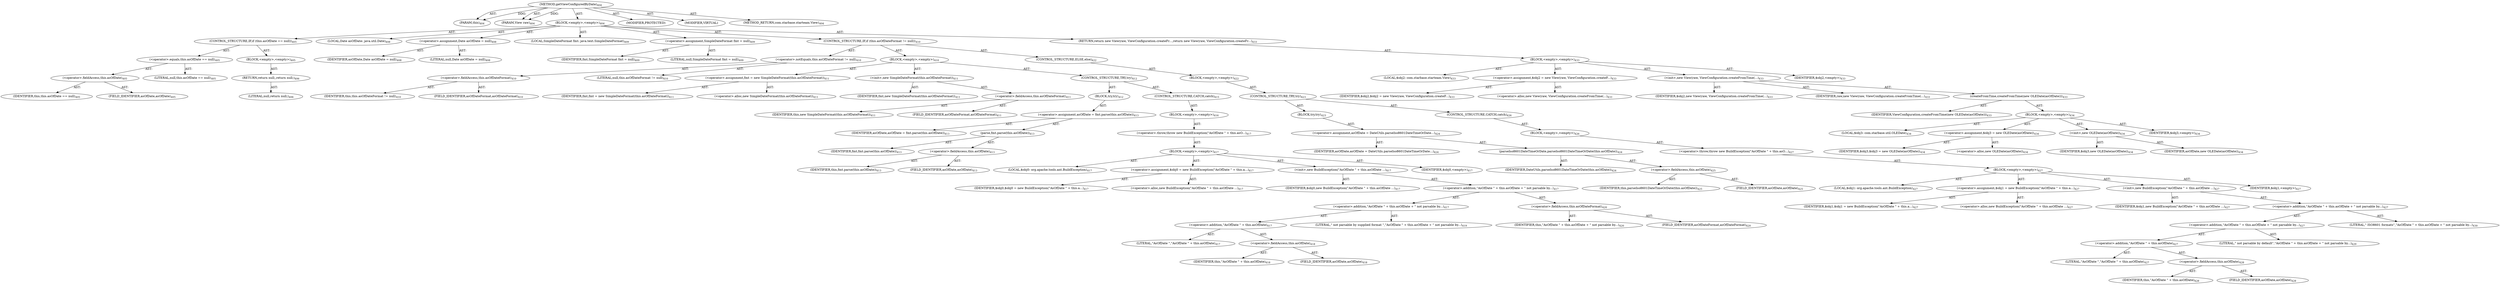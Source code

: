 digraph "getViewConfiguredByDate" {  
"111669149710" [label = <(METHOD,getViewConfiguredByDate)<SUB>404</SUB>> ]
"115964117004" [label = <(PARAM,this)<SUB>404</SUB>> ]
"115964117037" [label = <(PARAM,View raw)<SUB>404</SUB>> ]
"25769803796" [label = <(BLOCK,&lt;empty&gt;,&lt;empty&gt;)<SUB>404</SUB>> ]
"47244640262" [label = <(CONTROL_STRUCTURE,IF,if (this.asOfDate == null))<SUB>405</SUB>> ]
"30064771116" [label = <(&lt;operator&gt;.equals,this.asOfDate == null)<SUB>405</SUB>> ]
"30064771117" [label = <(&lt;operator&gt;.fieldAccess,this.asOfDate)<SUB>405</SUB>> ]
"68719476754" [label = <(IDENTIFIER,this,this.asOfDate == null)<SUB>405</SUB>> ]
"55834574866" [label = <(FIELD_IDENTIFIER,asOfDate,asOfDate)<SUB>405</SUB>> ]
"90194313224" [label = <(LITERAL,null,this.asOfDate == null)<SUB>405</SUB>> ]
"25769803797" [label = <(BLOCK,&lt;empty&gt;,&lt;empty&gt;)<SUB>405</SUB>> ]
"146028888069" [label = <(RETURN,return null;,return null;)<SUB>406</SUB>> ]
"90194313225" [label = <(LITERAL,null,return null;)<SUB>406</SUB>> ]
"94489280512" [label = <(LOCAL,Date asOfDate: java.util.Date)<SUB>408</SUB>> ]
"30064771118" [label = <(&lt;operator&gt;.assignment,Date asOfDate = null)<SUB>408</SUB>> ]
"68719476845" [label = <(IDENTIFIER,asOfDate,Date asOfDate = null)<SUB>408</SUB>> ]
"90194313226" [label = <(LITERAL,null,Date asOfDate = null)<SUB>408</SUB>> ]
"94489280513" [label = <(LOCAL,SimpleDateFormat fmt: java.text.SimpleDateFormat)<SUB>409</SUB>> ]
"30064771119" [label = <(&lt;operator&gt;.assignment,SimpleDateFormat fmt = null)<SUB>409</SUB>> ]
"68719476846" [label = <(IDENTIFIER,fmt,SimpleDateFormat fmt = null)<SUB>409</SUB>> ]
"90194313227" [label = <(LITERAL,null,SimpleDateFormat fmt = null)<SUB>409</SUB>> ]
"47244640263" [label = <(CONTROL_STRUCTURE,IF,if (this.asOfDateFormat != null))<SUB>410</SUB>> ]
"30064771120" [label = <(&lt;operator&gt;.notEquals,this.asOfDateFormat != null)<SUB>410</SUB>> ]
"30064771121" [label = <(&lt;operator&gt;.fieldAccess,this.asOfDateFormat)<SUB>410</SUB>> ]
"68719476755" [label = <(IDENTIFIER,this,this.asOfDateFormat != null)<SUB>410</SUB>> ]
"55834574867" [label = <(FIELD_IDENTIFIER,asOfDateFormat,asOfDateFormat)<SUB>410</SUB>> ]
"90194313228" [label = <(LITERAL,null,this.asOfDateFormat != null)<SUB>410</SUB>> ]
"25769803798" [label = <(BLOCK,&lt;empty&gt;,&lt;empty&gt;)<SUB>410</SUB>> ]
"30064771122" [label = <(&lt;operator&gt;.assignment,fmt = new SimpleDateFormat(this.asOfDateFormat))<SUB>411</SUB>> ]
"68719476847" [label = <(IDENTIFIER,fmt,fmt = new SimpleDateFormat(this.asOfDateFormat))<SUB>411</SUB>> ]
"30064771123" [label = <(&lt;operator&gt;.alloc,new SimpleDateFormat(this.asOfDateFormat))<SUB>411</SUB>> ]
"30064771124" [label = <(&lt;init&gt;,new SimpleDateFormat(this.asOfDateFormat))<SUB>411</SUB>> ]
"68719476848" [label = <(IDENTIFIER,fmt,new SimpleDateFormat(this.asOfDateFormat))<SUB>411</SUB>> ]
"30064771125" [label = <(&lt;operator&gt;.fieldAccess,this.asOfDateFormat)<SUB>411</SUB>> ]
"68719476756" [label = <(IDENTIFIER,this,new SimpleDateFormat(this.asOfDateFormat))<SUB>411</SUB>> ]
"55834574868" [label = <(FIELD_IDENTIFIER,asOfDateFormat,asOfDateFormat)<SUB>411</SUB>> ]
"47244640264" [label = <(CONTROL_STRUCTURE,TRY,try)<SUB>412</SUB>> ]
"25769803799" [label = <(BLOCK,try,try)<SUB>412</SUB>> ]
"30064771126" [label = <(&lt;operator&gt;.assignment,asOfDate = fmt.parse(this.asOfDate))<SUB>413</SUB>> ]
"68719476849" [label = <(IDENTIFIER,asOfDate,asOfDate = fmt.parse(this.asOfDate))<SUB>413</SUB>> ]
"30064771127" [label = <(parse,fmt.parse(this.asOfDate))<SUB>413</SUB>> ]
"68719476850" [label = <(IDENTIFIER,fmt,fmt.parse(this.asOfDate))<SUB>413</SUB>> ]
"30064771128" [label = <(&lt;operator&gt;.fieldAccess,this.asOfDate)<SUB>413</SUB>> ]
"68719476757" [label = <(IDENTIFIER,this,fmt.parse(this.asOfDate))<SUB>413</SUB>> ]
"55834574869" [label = <(FIELD_IDENTIFIER,asOfDate,asOfDate)<SUB>413</SUB>> ]
"47244640265" [label = <(CONTROL_STRUCTURE,CATCH,catch)<SUB>415</SUB>> ]
"25769803800" [label = <(BLOCK,&lt;empty&gt;,&lt;empty&gt;)<SUB>416</SUB>> ]
"30064771129" [label = <(&lt;operator&gt;.throw,throw new BuildException(&quot;AsOfDate &quot; + this.asO...)<SUB>417</SUB>> ]
"25769803801" [label = <(BLOCK,&lt;empty&gt;,&lt;empty&gt;)<SUB>417</SUB>> ]
"94489280514" [label = <(LOCAL,$obj0: org.apache.tools.ant.BuildException)<SUB>417</SUB>> ]
"30064771130" [label = <(&lt;operator&gt;.assignment,$obj0 = new BuildException(&quot;AsOfDate &quot; + this.a...)<SUB>417</SUB>> ]
"68719476851" [label = <(IDENTIFIER,$obj0,$obj0 = new BuildException(&quot;AsOfDate &quot; + this.a...)<SUB>417</SUB>> ]
"30064771131" [label = <(&lt;operator&gt;.alloc,new BuildException(&quot;AsOfDate &quot; + this.asOfDate ...)<SUB>417</SUB>> ]
"30064771132" [label = <(&lt;init&gt;,new BuildException(&quot;AsOfDate &quot; + this.asOfDate ...)<SUB>417</SUB>> ]
"68719476852" [label = <(IDENTIFIER,$obj0,new BuildException(&quot;AsOfDate &quot; + this.asOfDate ...)<SUB>417</SUB>> ]
"30064771133" [label = <(&lt;operator&gt;.addition,&quot;AsOfDate &quot; + this.asOfDate + &quot; not parsable by...)<SUB>417</SUB>> ]
"30064771134" [label = <(&lt;operator&gt;.addition,&quot;AsOfDate &quot; + this.asOfDate + &quot; not parsable by...)<SUB>417</SUB>> ]
"30064771135" [label = <(&lt;operator&gt;.addition,&quot;AsOfDate &quot; + this.asOfDate)<SUB>417</SUB>> ]
"90194313229" [label = <(LITERAL,&quot;AsOfDate &quot;,&quot;AsOfDate &quot; + this.asOfDate)<SUB>417</SUB>> ]
"30064771136" [label = <(&lt;operator&gt;.fieldAccess,this.asOfDate)<SUB>418</SUB>> ]
"68719476758" [label = <(IDENTIFIER,this,&quot;AsOfDate &quot; + this.asOfDate)<SUB>418</SUB>> ]
"55834574870" [label = <(FIELD_IDENTIFIER,asOfDate,asOfDate)<SUB>418</SUB>> ]
"90194313230" [label = <(LITERAL,&quot; not parsable by supplied format &quot;,&quot;AsOfDate &quot; + this.asOfDate + &quot; not parsable by...)<SUB>419</SUB>> ]
"30064771137" [label = <(&lt;operator&gt;.fieldAccess,this.asOfDateFormat)<SUB>420</SUB>> ]
"68719476759" [label = <(IDENTIFIER,this,&quot;AsOfDate &quot; + this.asOfDate + &quot; not parsable by...)<SUB>420</SUB>> ]
"55834574871" [label = <(FIELD_IDENTIFIER,asOfDateFormat,asOfDateFormat)<SUB>420</SUB>> ]
"68719476853" [label = <(IDENTIFIER,$obj0,&lt;empty&gt;)<SUB>417</SUB>> ]
"47244640266" [label = <(CONTROL_STRUCTURE,ELSE,else)<SUB>422</SUB>> ]
"25769803802" [label = <(BLOCK,&lt;empty&gt;,&lt;empty&gt;)<SUB>422</SUB>> ]
"47244640267" [label = <(CONTROL_STRUCTURE,TRY,try)<SUB>423</SUB>> ]
"25769803803" [label = <(BLOCK,try,try)<SUB>423</SUB>> ]
"30064771138" [label = <(&lt;operator&gt;.assignment,asOfDate = DateUtils.parseIso8601DateTimeOrDate...)<SUB>424</SUB>> ]
"68719476854" [label = <(IDENTIFIER,asOfDate,asOfDate = DateUtils.parseIso8601DateTimeOrDate...)<SUB>424</SUB>> ]
"30064771139" [label = <(parseIso8601DateTimeOrDate,parseIso8601DateTimeOrDate(this.asOfDate))<SUB>424</SUB>> ]
"68719476855" [label = <(IDENTIFIER,DateUtils,parseIso8601DateTimeOrDate(this.asOfDate))<SUB>424</SUB>> ]
"30064771140" [label = <(&lt;operator&gt;.fieldAccess,this.asOfDate)<SUB>425</SUB>> ]
"68719476760" [label = <(IDENTIFIER,this,parseIso8601DateTimeOrDate(this.asOfDate))<SUB>425</SUB>> ]
"55834574872" [label = <(FIELD_IDENTIFIER,asOfDate,asOfDate)<SUB>425</SUB>> ]
"47244640268" [label = <(CONTROL_STRUCTURE,CATCH,catch)<SUB>426</SUB>> ]
"25769803804" [label = <(BLOCK,&lt;empty&gt;,&lt;empty&gt;)<SUB>426</SUB>> ]
"30064771141" [label = <(&lt;operator&gt;.throw,throw new BuildException(&quot;AsOfDate &quot; + this.asO...)<SUB>427</SUB>> ]
"25769803805" [label = <(BLOCK,&lt;empty&gt;,&lt;empty&gt;)<SUB>427</SUB>> ]
"94489280515" [label = <(LOCAL,$obj1: org.apache.tools.ant.BuildException)<SUB>427</SUB>> ]
"30064771142" [label = <(&lt;operator&gt;.assignment,$obj1 = new BuildException(&quot;AsOfDate &quot; + this.a...)<SUB>427</SUB>> ]
"68719476856" [label = <(IDENTIFIER,$obj1,$obj1 = new BuildException(&quot;AsOfDate &quot; + this.a...)<SUB>427</SUB>> ]
"30064771143" [label = <(&lt;operator&gt;.alloc,new BuildException(&quot;AsOfDate &quot; + this.asOfDate ...)<SUB>427</SUB>> ]
"30064771144" [label = <(&lt;init&gt;,new BuildException(&quot;AsOfDate &quot; + this.asOfDate ...)<SUB>427</SUB>> ]
"68719476857" [label = <(IDENTIFIER,$obj1,new BuildException(&quot;AsOfDate &quot; + this.asOfDate ...)<SUB>427</SUB>> ]
"30064771145" [label = <(&lt;operator&gt;.addition,&quot;AsOfDate &quot; + this.asOfDate + &quot; not parsable by...)<SUB>427</SUB>> ]
"30064771146" [label = <(&lt;operator&gt;.addition,&quot;AsOfDate &quot; + this.asOfDate + &quot; not parsable by...)<SUB>427</SUB>> ]
"30064771147" [label = <(&lt;operator&gt;.addition,&quot;AsOfDate &quot; + this.asOfDate)<SUB>427</SUB>> ]
"90194313231" [label = <(LITERAL,&quot;AsOfDate &quot;,&quot;AsOfDate &quot; + this.asOfDate)<SUB>427</SUB>> ]
"30064771148" [label = <(&lt;operator&gt;.fieldAccess,this.asOfDate)<SUB>428</SUB>> ]
"68719476761" [label = <(IDENTIFIER,this,&quot;AsOfDate &quot; + this.asOfDate)<SUB>428</SUB>> ]
"55834574873" [label = <(FIELD_IDENTIFIER,asOfDate,asOfDate)<SUB>428</SUB>> ]
"90194313232" [label = <(LITERAL,&quot; not parsable by default&quot;,&quot;AsOfDate &quot; + this.asOfDate + &quot; not parsable by...)<SUB>429</SUB>> ]
"90194313233" [label = <(LITERAL,&quot; ISO8601 formats&quot;,&quot;AsOfDate &quot; + this.asOfDate + &quot; not parsable by...)<SUB>430</SUB>> ]
"68719476858" [label = <(IDENTIFIER,$obj1,&lt;empty&gt;)<SUB>427</SUB>> ]
"146028888070" [label = <(RETURN,return new View(raw, ViewConfiguration.createFr...,return new View(raw, ViewConfiguration.createFr...)<SUB>433</SUB>> ]
"25769803806" [label = <(BLOCK,&lt;empty&gt;,&lt;empty&gt;)<SUB>433</SUB>> ]
"94489280516" [label = <(LOCAL,$obj2: com.starbase.starteam.View)<SUB>433</SUB>> ]
"30064771149" [label = <(&lt;operator&gt;.assignment,$obj2 = new View(raw, ViewConfiguration.createF...)<SUB>433</SUB>> ]
"68719476859" [label = <(IDENTIFIER,$obj2,$obj2 = new View(raw, ViewConfiguration.createF...)<SUB>433</SUB>> ]
"30064771150" [label = <(&lt;operator&gt;.alloc,new View(raw, ViewConfiguration.createFromTime(...)<SUB>433</SUB>> ]
"30064771151" [label = <(&lt;init&gt;,new View(raw, ViewConfiguration.createFromTime(...)<SUB>433</SUB>> ]
"68719476860" [label = <(IDENTIFIER,$obj2,new View(raw, ViewConfiguration.createFromTime(...)<SUB>433</SUB>> ]
"68719476861" [label = <(IDENTIFIER,raw,new View(raw, ViewConfiguration.createFromTime(...)<SUB>433</SUB>> ]
"30064771152" [label = <(createFromTime,createFromTime(new OLEDate(asOfDate)))<SUB>433</SUB>> ]
"68719476862" [label = <(IDENTIFIER,ViewConfiguration,createFromTime(new OLEDate(asOfDate)))<SUB>433</SUB>> ]
"25769803807" [label = <(BLOCK,&lt;empty&gt;,&lt;empty&gt;)<SUB>434</SUB>> ]
"94489280517" [label = <(LOCAL,$obj3: com.starbase.util.OLEDate)<SUB>434</SUB>> ]
"30064771153" [label = <(&lt;operator&gt;.assignment,$obj3 = new OLEDate(asOfDate))<SUB>434</SUB>> ]
"68719476863" [label = <(IDENTIFIER,$obj3,$obj3 = new OLEDate(asOfDate))<SUB>434</SUB>> ]
"30064771154" [label = <(&lt;operator&gt;.alloc,new OLEDate(asOfDate))<SUB>434</SUB>> ]
"30064771155" [label = <(&lt;init&gt;,new OLEDate(asOfDate))<SUB>434</SUB>> ]
"68719476864" [label = <(IDENTIFIER,$obj3,new OLEDate(asOfDate))<SUB>434</SUB>> ]
"68719476865" [label = <(IDENTIFIER,asOfDate,new OLEDate(asOfDate))<SUB>434</SUB>> ]
"68719476866" [label = <(IDENTIFIER,$obj3,&lt;empty&gt;)<SUB>434</SUB>> ]
"68719476867" [label = <(IDENTIFIER,$obj2,&lt;empty&gt;)<SUB>433</SUB>> ]
"133143986219" [label = <(MODIFIER,PROTECTED)> ]
"133143986220" [label = <(MODIFIER,VIRTUAL)> ]
"128849018894" [label = <(METHOD_RETURN,com.starbase.starteam.View)<SUB>404</SUB>> ]
  "111669149710" -> "115964117004"  [ label = "AST: "] 
  "111669149710" -> "115964117037"  [ label = "AST: "] 
  "111669149710" -> "25769803796"  [ label = "AST: "] 
  "111669149710" -> "133143986219"  [ label = "AST: "] 
  "111669149710" -> "133143986220"  [ label = "AST: "] 
  "111669149710" -> "128849018894"  [ label = "AST: "] 
  "25769803796" -> "47244640262"  [ label = "AST: "] 
  "25769803796" -> "94489280512"  [ label = "AST: "] 
  "25769803796" -> "30064771118"  [ label = "AST: "] 
  "25769803796" -> "94489280513"  [ label = "AST: "] 
  "25769803796" -> "30064771119"  [ label = "AST: "] 
  "25769803796" -> "47244640263"  [ label = "AST: "] 
  "25769803796" -> "146028888070"  [ label = "AST: "] 
  "47244640262" -> "30064771116"  [ label = "AST: "] 
  "47244640262" -> "25769803797"  [ label = "AST: "] 
  "30064771116" -> "30064771117"  [ label = "AST: "] 
  "30064771116" -> "90194313224"  [ label = "AST: "] 
  "30064771117" -> "68719476754"  [ label = "AST: "] 
  "30064771117" -> "55834574866"  [ label = "AST: "] 
  "25769803797" -> "146028888069"  [ label = "AST: "] 
  "146028888069" -> "90194313225"  [ label = "AST: "] 
  "30064771118" -> "68719476845"  [ label = "AST: "] 
  "30064771118" -> "90194313226"  [ label = "AST: "] 
  "30064771119" -> "68719476846"  [ label = "AST: "] 
  "30064771119" -> "90194313227"  [ label = "AST: "] 
  "47244640263" -> "30064771120"  [ label = "AST: "] 
  "47244640263" -> "25769803798"  [ label = "AST: "] 
  "47244640263" -> "47244640266"  [ label = "AST: "] 
  "30064771120" -> "30064771121"  [ label = "AST: "] 
  "30064771120" -> "90194313228"  [ label = "AST: "] 
  "30064771121" -> "68719476755"  [ label = "AST: "] 
  "30064771121" -> "55834574867"  [ label = "AST: "] 
  "25769803798" -> "30064771122"  [ label = "AST: "] 
  "25769803798" -> "30064771124"  [ label = "AST: "] 
  "25769803798" -> "47244640264"  [ label = "AST: "] 
  "30064771122" -> "68719476847"  [ label = "AST: "] 
  "30064771122" -> "30064771123"  [ label = "AST: "] 
  "30064771124" -> "68719476848"  [ label = "AST: "] 
  "30064771124" -> "30064771125"  [ label = "AST: "] 
  "30064771125" -> "68719476756"  [ label = "AST: "] 
  "30064771125" -> "55834574868"  [ label = "AST: "] 
  "47244640264" -> "25769803799"  [ label = "AST: "] 
  "47244640264" -> "47244640265"  [ label = "AST: "] 
  "25769803799" -> "30064771126"  [ label = "AST: "] 
  "30064771126" -> "68719476849"  [ label = "AST: "] 
  "30064771126" -> "30064771127"  [ label = "AST: "] 
  "30064771127" -> "68719476850"  [ label = "AST: "] 
  "30064771127" -> "30064771128"  [ label = "AST: "] 
  "30064771128" -> "68719476757"  [ label = "AST: "] 
  "30064771128" -> "55834574869"  [ label = "AST: "] 
  "47244640265" -> "25769803800"  [ label = "AST: "] 
  "25769803800" -> "30064771129"  [ label = "AST: "] 
  "30064771129" -> "25769803801"  [ label = "AST: "] 
  "25769803801" -> "94489280514"  [ label = "AST: "] 
  "25769803801" -> "30064771130"  [ label = "AST: "] 
  "25769803801" -> "30064771132"  [ label = "AST: "] 
  "25769803801" -> "68719476853"  [ label = "AST: "] 
  "30064771130" -> "68719476851"  [ label = "AST: "] 
  "30064771130" -> "30064771131"  [ label = "AST: "] 
  "30064771132" -> "68719476852"  [ label = "AST: "] 
  "30064771132" -> "30064771133"  [ label = "AST: "] 
  "30064771133" -> "30064771134"  [ label = "AST: "] 
  "30064771133" -> "30064771137"  [ label = "AST: "] 
  "30064771134" -> "30064771135"  [ label = "AST: "] 
  "30064771134" -> "90194313230"  [ label = "AST: "] 
  "30064771135" -> "90194313229"  [ label = "AST: "] 
  "30064771135" -> "30064771136"  [ label = "AST: "] 
  "30064771136" -> "68719476758"  [ label = "AST: "] 
  "30064771136" -> "55834574870"  [ label = "AST: "] 
  "30064771137" -> "68719476759"  [ label = "AST: "] 
  "30064771137" -> "55834574871"  [ label = "AST: "] 
  "47244640266" -> "25769803802"  [ label = "AST: "] 
  "25769803802" -> "47244640267"  [ label = "AST: "] 
  "47244640267" -> "25769803803"  [ label = "AST: "] 
  "47244640267" -> "47244640268"  [ label = "AST: "] 
  "25769803803" -> "30064771138"  [ label = "AST: "] 
  "30064771138" -> "68719476854"  [ label = "AST: "] 
  "30064771138" -> "30064771139"  [ label = "AST: "] 
  "30064771139" -> "68719476855"  [ label = "AST: "] 
  "30064771139" -> "30064771140"  [ label = "AST: "] 
  "30064771140" -> "68719476760"  [ label = "AST: "] 
  "30064771140" -> "55834574872"  [ label = "AST: "] 
  "47244640268" -> "25769803804"  [ label = "AST: "] 
  "25769803804" -> "30064771141"  [ label = "AST: "] 
  "30064771141" -> "25769803805"  [ label = "AST: "] 
  "25769803805" -> "94489280515"  [ label = "AST: "] 
  "25769803805" -> "30064771142"  [ label = "AST: "] 
  "25769803805" -> "30064771144"  [ label = "AST: "] 
  "25769803805" -> "68719476858"  [ label = "AST: "] 
  "30064771142" -> "68719476856"  [ label = "AST: "] 
  "30064771142" -> "30064771143"  [ label = "AST: "] 
  "30064771144" -> "68719476857"  [ label = "AST: "] 
  "30064771144" -> "30064771145"  [ label = "AST: "] 
  "30064771145" -> "30064771146"  [ label = "AST: "] 
  "30064771145" -> "90194313233"  [ label = "AST: "] 
  "30064771146" -> "30064771147"  [ label = "AST: "] 
  "30064771146" -> "90194313232"  [ label = "AST: "] 
  "30064771147" -> "90194313231"  [ label = "AST: "] 
  "30064771147" -> "30064771148"  [ label = "AST: "] 
  "30064771148" -> "68719476761"  [ label = "AST: "] 
  "30064771148" -> "55834574873"  [ label = "AST: "] 
  "146028888070" -> "25769803806"  [ label = "AST: "] 
  "25769803806" -> "94489280516"  [ label = "AST: "] 
  "25769803806" -> "30064771149"  [ label = "AST: "] 
  "25769803806" -> "30064771151"  [ label = "AST: "] 
  "25769803806" -> "68719476867"  [ label = "AST: "] 
  "30064771149" -> "68719476859"  [ label = "AST: "] 
  "30064771149" -> "30064771150"  [ label = "AST: "] 
  "30064771151" -> "68719476860"  [ label = "AST: "] 
  "30064771151" -> "68719476861"  [ label = "AST: "] 
  "30064771151" -> "30064771152"  [ label = "AST: "] 
  "30064771152" -> "68719476862"  [ label = "AST: "] 
  "30064771152" -> "25769803807"  [ label = "AST: "] 
  "25769803807" -> "94489280517"  [ label = "AST: "] 
  "25769803807" -> "30064771153"  [ label = "AST: "] 
  "25769803807" -> "30064771155"  [ label = "AST: "] 
  "25769803807" -> "68719476866"  [ label = "AST: "] 
  "30064771153" -> "68719476863"  [ label = "AST: "] 
  "30064771153" -> "30064771154"  [ label = "AST: "] 
  "30064771155" -> "68719476864"  [ label = "AST: "] 
  "30064771155" -> "68719476865"  [ label = "AST: "] 
  "111669149710" -> "115964117004"  [ label = "DDG: "] 
  "111669149710" -> "115964117037"  [ label = "DDG: "] 
}
